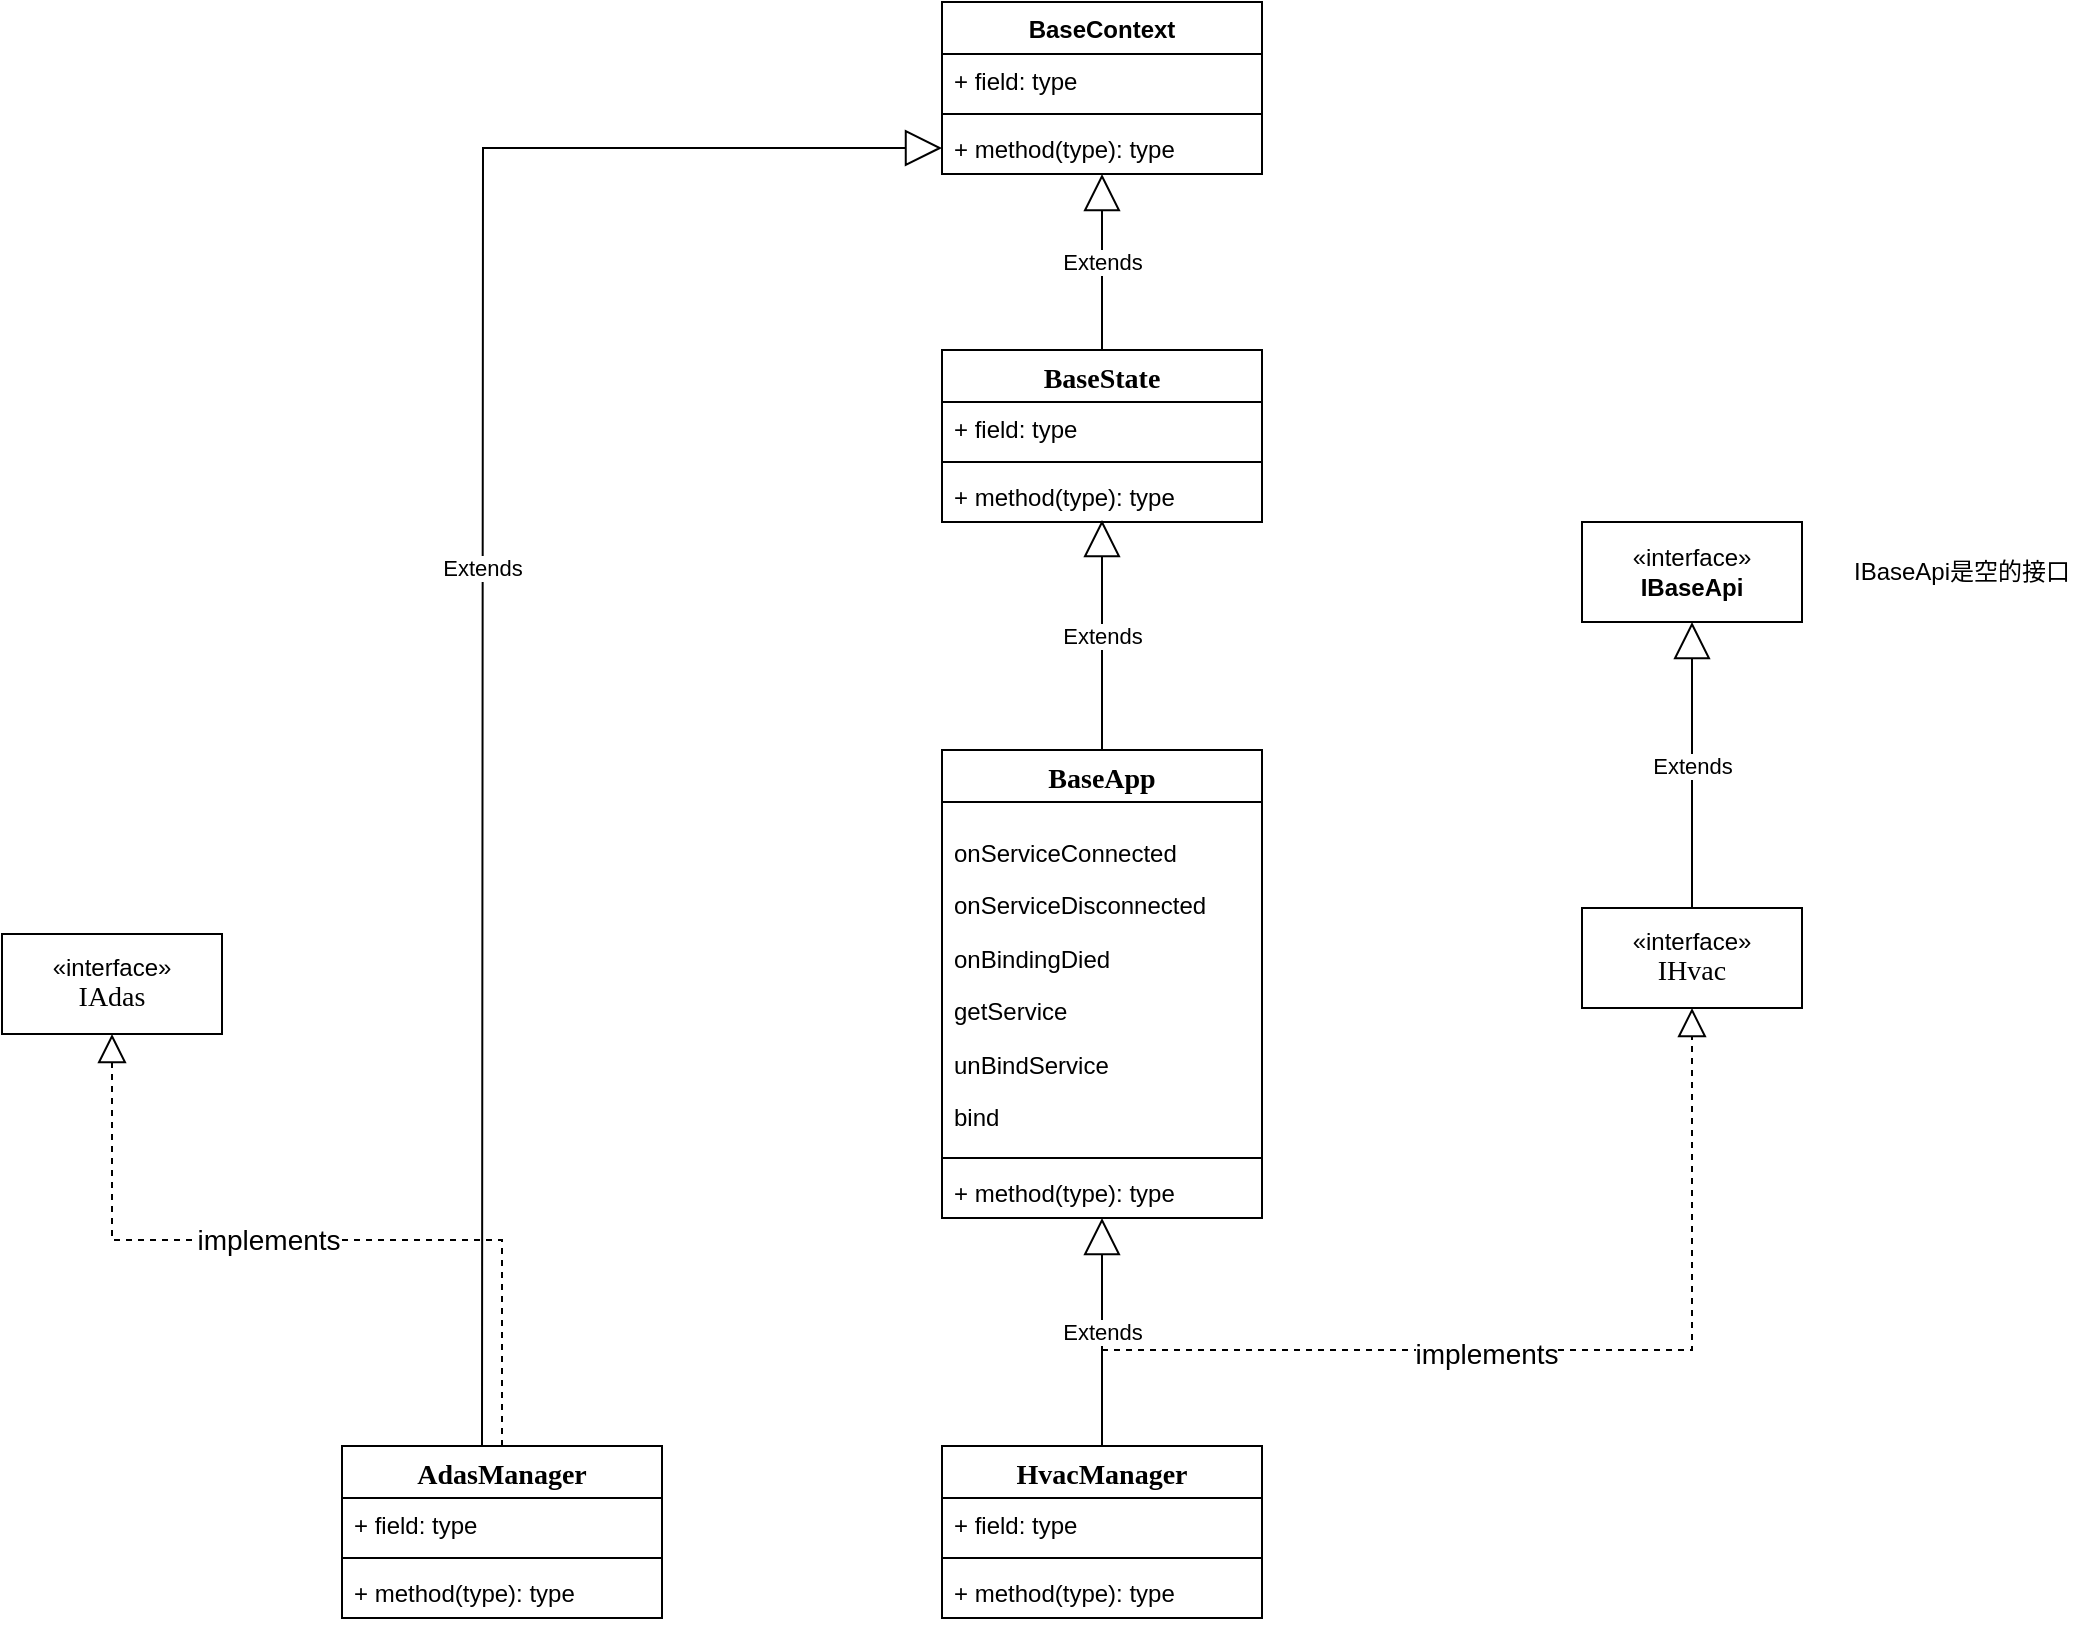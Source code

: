 <mxfile version="24.1.0" type="github">
  <diagram name="Page-1" id="-Qllb_CpZKkKI1zAppgv">
    <mxGraphModel dx="2924" dy="2206" grid="1" gridSize="10" guides="1" tooltips="1" connect="1" arrows="1" fold="1" page="1" pageScale="1" pageWidth="850" pageHeight="1100" math="0" shadow="0">
      <root>
        <mxCell id="0" />
        <mxCell id="1" parent="0" />
        <mxCell id="f-CkhcNsLTVHLY6D5ljz-1" value="&lt;span style=&quot;font-size:10.5pt;mso-bidi-font-size:&lt;br/&gt;11.0pt;font-family:&amp;quot;Calibri&amp;quot;,&amp;quot;sans-serif&amp;quot;;mso-ascii-theme-font:minor-latin;&lt;br/&gt;mso-fareast-font-family:宋体;mso-fareast-theme-font:minor-fareast;mso-hansi-theme-font:&lt;br/&gt;minor-latin;mso-bidi-font-family:&amp;quot;Times New Roman&amp;quot;;mso-bidi-theme-font:minor-bidi;&lt;br/&gt;mso-ansi-language:EN-US;mso-fareast-language:ZH-CN;mso-bidi-language:AR-SA&quot; lang=&quot;EN-US&quot;&gt;BaseApp&lt;/span&gt;" style="swimlane;fontStyle=1;align=center;verticalAlign=top;childLayout=stackLayout;horizontal=1;startSize=26;horizontalStack=0;resizeParent=1;resizeParentMax=0;resizeLast=0;collapsible=1;marginBottom=0;whiteSpace=wrap;html=1;" parent="1" vertex="1">
          <mxGeometry x="240" y="330" width="160" height="234" as="geometry" />
        </mxCell>
        <mxCell id="f-CkhcNsLTVHLY6D5ljz-2" value="&lt;p class=&quot;MsoNormal&quot;&gt;&lt;span style=&quot;background-color: initial;&quot;&gt;onServiceConnected&lt;/span&gt;&lt;br&gt;&lt;/p&gt;&lt;p class=&quot;MsoNormal&quot;&gt;&lt;span lang=&quot;EN-US&quot;&gt;onServiceDisconnected&lt;/span&gt;&lt;/p&gt;&lt;p class=&quot;MsoNormal&quot;&gt;&lt;span lang=&quot;EN-US&quot;&gt;onBindingDied&lt;/span&gt;&lt;/p&gt;&lt;p class=&quot;MsoNormal&quot;&gt;&lt;span lang=&quot;EN-US&quot;&gt;getService&lt;/span&gt;&lt;/p&gt;&lt;p class=&quot;MsoNormal&quot;&gt;&lt;span lang=&quot;EN-US&quot;&gt;unBindService&lt;/span&gt;&lt;/p&gt;&lt;p class=&quot;MsoNormal&quot;&gt;&lt;span lang=&quot;EN-US&quot;&gt;bind&lt;/span&gt;&lt;/p&gt;" style="text;strokeColor=none;fillColor=none;align=left;verticalAlign=top;spacingLeft=4;spacingRight=4;overflow=hidden;rotatable=0;points=[[0,0.5],[1,0.5]];portConstraint=eastwest;whiteSpace=wrap;html=1;" parent="f-CkhcNsLTVHLY6D5ljz-1" vertex="1">
          <mxGeometry y="26" width="160" height="174" as="geometry" />
        </mxCell>
        <mxCell id="f-CkhcNsLTVHLY6D5ljz-3" value="" style="line;strokeWidth=1;fillColor=none;align=left;verticalAlign=middle;spacingTop=-1;spacingLeft=3;spacingRight=3;rotatable=0;labelPosition=right;points=[];portConstraint=eastwest;strokeColor=inherit;" parent="f-CkhcNsLTVHLY6D5ljz-1" vertex="1">
          <mxGeometry y="200" width="160" height="8" as="geometry" />
        </mxCell>
        <mxCell id="f-CkhcNsLTVHLY6D5ljz-4" value="+ method(type): type" style="text;strokeColor=none;fillColor=none;align=left;verticalAlign=top;spacingLeft=4;spacingRight=4;overflow=hidden;rotatable=0;points=[[0,0.5],[1,0.5]];portConstraint=eastwest;whiteSpace=wrap;html=1;" parent="f-CkhcNsLTVHLY6D5ljz-1" vertex="1">
          <mxGeometry y="208" width="160" height="26" as="geometry" />
        </mxCell>
        <mxCell id="f-CkhcNsLTVHLY6D5ljz-5" value="&lt;span style=&quot;font-size:10.5pt;mso-bidi-font-size:&lt;br/&gt;11.0pt;font-family:&amp;quot;Calibri&amp;quot;,&amp;quot;sans-serif&amp;quot;;mso-ascii-theme-font:minor-latin;&lt;br/&gt;mso-fareast-font-family:宋体;mso-fareast-theme-font:minor-fareast;mso-hansi-theme-font:&lt;br/&gt;minor-latin;mso-bidi-font-family:&amp;quot;Times New Roman&amp;quot;;mso-bidi-theme-font:minor-bidi;&lt;br/&gt;mso-ansi-language:EN-US;mso-fareast-language:ZH-CN;mso-bidi-language:AR-SA&quot; lang=&quot;EN-US&quot;&gt;BaseState&lt;/span&gt;" style="swimlane;fontStyle=1;align=center;verticalAlign=top;childLayout=stackLayout;horizontal=1;startSize=26;horizontalStack=0;resizeParent=1;resizeParentMax=0;resizeLast=0;collapsible=1;marginBottom=0;whiteSpace=wrap;html=1;" parent="1" vertex="1">
          <mxGeometry x="240" y="130" width="160" height="86" as="geometry" />
        </mxCell>
        <mxCell id="f-CkhcNsLTVHLY6D5ljz-6" value="+ field: type" style="text;strokeColor=none;fillColor=none;align=left;verticalAlign=top;spacingLeft=4;spacingRight=4;overflow=hidden;rotatable=0;points=[[0,0.5],[1,0.5]];portConstraint=eastwest;whiteSpace=wrap;html=1;" parent="f-CkhcNsLTVHLY6D5ljz-5" vertex="1">
          <mxGeometry y="26" width="160" height="26" as="geometry" />
        </mxCell>
        <mxCell id="f-CkhcNsLTVHLY6D5ljz-7" value="" style="line;strokeWidth=1;fillColor=none;align=left;verticalAlign=middle;spacingTop=-1;spacingLeft=3;spacingRight=3;rotatable=0;labelPosition=right;points=[];portConstraint=eastwest;strokeColor=inherit;" parent="f-CkhcNsLTVHLY6D5ljz-5" vertex="1">
          <mxGeometry y="52" width="160" height="8" as="geometry" />
        </mxCell>
        <mxCell id="f-CkhcNsLTVHLY6D5ljz-8" value="+ method(type): type" style="text;strokeColor=none;fillColor=none;align=left;verticalAlign=top;spacingLeft=4;spacingRight=4;overflow=hidden;rotatable=0;points=[[0,0.5],[1,0.5]];portConstraint=eastwest;whiteSpace=wrap;html=1;" parent="f-CkhcNsLTVHLY6D5ljz-5" vertex="1">
          <mxGeometry y="60" width="160" height="26" as="geometry" />
        </mxCell>
        <mxCell id="f-CkhcNsLTVHLY6D5ljz-10" value="Extends" style="endArrow=block;endSize=16;endFill=0;html=1;rounded=0;exitX=0.5;exitY=0;exitDx=0;exitDy=0;entryX=0.5;entryY=0.962;entryDx=0;entryDy=0;entryPerimeter=0;" parent="1" source="f-CkhcNsLTVHLY6D5ljz-1" target="f-CkhcNsLTVHLY6D5ljz-8" edge="1">
          <mxGeometry width="160" relative="1" as="geometry">
            <mxPoint x="450" y="500" as="sourcePoint" />
            <mxPoint x="320" y="230" as="targetPoint" />
          </mxGeometry>
        </mxCell>
        <mxCell id="f-CkhcNsLTVHLY6D5ljz-11" value="BaseContext" style="swimlane;fontStyle=1;align=center;verticalAlign=top;childLayout=stackLayout;horizontal=1;startSize=26;horizontalStack=0;resizeParent=1;resizeParentMax=0;resizeLast=0;collapsible=1;marginBottom=0;whiteSpace=wrap;html=1;" parent="1" vertex="1">
          <mxGeometry x="240" y="-44" width="160" height="86" as="geometry" />
        </mxCell>
        <mxCell id="f-CkhcNsLTVHLY6D5ljz-12" value="+ field: type" style="text;strokeColor=none;fillColor=none;align=left;verticalAlign=top;spacingLeft=4;spacingRight=4;overflow=hidden;rotatable=0;points=[[0,0.5],[1,0.5]];portConstraint=eastwest;whiteSpace=wrap;html=1;" parent="f-CkhcNsLTVHLY6D5ljz-11" vertex="1">
          <mxGeometry y="26" width="160" height="26" as="geometry" />
        </mxCell>
        <mxCell id="f-CkhcNsLTVHLY6D5ljz-13" value="" style="line;strokeWidth=1;fillColor=none;align=left;verticalAlign=middle;spacingTop=-1;spacingLeft=3;spacingRight=3;rotatable=0;labelPosition=right;points=[];portConstraint=eastwest;strokeColor=inherit;" parent="f-CkhcNsLTVHLY6D5ljz-11" vertex="1">
          <mxGeometry y="52" width="160" height="8" as="geometry" />
        </mxCell>
        <mxCell id="f-CkhcNsLTVHLY6D5ljz-14" value="+ method(type): type" style="text;strokeColor=none;fillColor=none;align=left;verticalAlign=top;spacingLeft=4;spacingRight=4;overflow=hidden;rotatable=0;points=[[0,0.5],[1,0.5]];portConstraint=eastwest;whiteSpace=wrap;html=1;" parent="f-CkhcNsLTVHLY6D5ljz-11" vertex="1">
          <mxGeometry y="60" width="160" height="26" as="geometry" />
        </mxCell>
        <mxCell id="f-CkhcNsLTVHLY6D5ljz-15" value="Extends" style="endArrow=block;endSize=16;endFill=0;html=1;rounded=0;exitX=0.5;exitY=0;exitDx=0;exitDy=0;" parent="1" source="f-CkhcNsLTVHLY6D5ljz-5" target="f-CkhcNsLTVHLY6D5ljz-14" edge="1">
          <mxGeometry width="160" relative="1" as="geometry">
            <mxPoint x="580" y="185" as="sourcePoint" />
            <mxPoint x="580" y="70" as="targetPoint" />
          </mxGeometry>
        </mxCell>
        <mxCell id="f-CkhcNsLTVHLY6D5ljz-16" value="&lt;span style=&quot;font-size:10.5pt;mso-bidi-font-size:&lt;br/&gt;11.0pt;font-family:&amp;quot;Calibri&amp;quot;,&amp;quot;sans-serif&amp;quot;;mso-ascii-theme-font:minor-latin;&lt;br/&gt;mso-fareast-font-family:宋体;mso-fareast-theme-font:minor-fareast;mso-hansi-theme-font:&lt;br/&gt;minor-latin;mso-bidi-font-family:&amp;quot;Times New Roman&amp;quot;;mso-bidi-theme-font:minor-bidi;&lt;br/&gt;mso-ansi-language:EN-US;mso-fareast-language:ZH-CN;mso-bidi-language:AR-SA&quot; lang=&quot;EN-US&quot;&gt;HvacManager&lt;/span&gt;" style="swimlane;fontStyle=1;align=center;verticalAlign=top;childLayout=stackLayout;horizontal=1;startSize=26;horizontalStack=0;resizeParent=1;resizeParentMax=0;resizeLast=0;collapsible=1;marginBottom=0;whiteSpace=wrap;html=1;" parent="1" vertex="1">
          <mxGeometry x="240" y="678" width="160" height="86" as="geometry" />
        </mxCell>
        <mxCell id="f-CkhcNsLTVHLY6D5ljz-17" value="+ field: type" style="text;strokeColor=none;fillColor=none;align=left;verticalAlign=top;spacingLeft=4;spacingRight=4;overflow=hidden;rotatable=0;points=[[0,0.5],[1,0.5]];portConstraint=eastwest;whiteSpace=wrap;html=1;" parent="f-CkhcNsLTVHLY6D5ljz-16" vertex="1">
          <mxGeometry y="26" width="160" height="26" as="geometry" />
        </mxCell>
        <mxCell id="f-CkhcNsLTVHLY6D5ljz-18" value="" style="line;strokeWidth=1;fillColor=none;align=left;verticalAlign=middle;spacingTop=-1;spacingLeft=3;spacingRight=3;rotatable=0;labelPosition=right;points=[];portConstraint=eastwest;strokeColor=inherit;" parent="f-CkhcNsLTVHLY6D5ljz-16" vertex="1">
          <mxGeometry y="52" width="160" height="8" as="geometry" />
        </mxCell>
        <mxCell id="f-CkhcNsLTVHLY6D5ljz-19" value="+ method(type): type" style="text;strokeColor=none;fillColor=none;align=left;verticalAlign=top;spacingLeft=4;spacingRight=4;overflow=hidden;rotatable=0;points=[[0,0.5],[1,0.5]];portConstraint=eastwest;whiteSpace=wrap;html=1;" parent="f-CkhcNsLTVHLY6D5ljz-16" vertex="1">
          <mxGeometry y="60" width="160" height="26" as="geometry" />
        </mxCell>
        <mxCell id="f-CkhcNsLTVHLY6D5ljz-20" value="Extends" style="endArrow=block;endSize=16;endFill=0;html=1;rounded=0;exitX=0.5;exitY=0;exitDx=0;exitDy=0;" parent="1" source="f-CkhcNsLTVHLY6D5ljz-16" target="f-CkhcNsLTVHLY6D5ljz-4" edge="1">
          <mxGeometry width="160" relative="1" as="geometry">
            <mxPoint x="610" y="534" as="sourcePoint" />
            <mxPoint x="610" y="450" as="targetPoint" />
          </mxGeometry>
        </mxCell>
        <mxCell id="f-CkhcNsLTVHLY6D5ljz-22" value="«interface»&lt;br&gt;&lt;span style=&quot;font-size:10.5pt;mso-bidi-font-size:&lt;br/&gt;11.0pt;font-family:&amp;quot;Calibri&amp;quot;,&amp;quot;sans-serif&amp;quot;;mso-ascii-theme-font:minor-latin;&lt;br/&gt;mso-fareast-font-family:宋体;mso-fareast-theme-font:minor-fareast;mso-hansi-theme-font:&lt;br/&gt;minor-latin;mso-bidi-font-family:&amp;quot;Times New Roman&amp;quot;;mso-bidi-theme-font:minor-bidi;&lt;br/&gt;mso-ansi-language:EN-US;mso-fareast-language:ZH-CN;mso-bidi-language:AR-SA&quot; lang=&quot;EN-US&quot;&gt;IHvac&lt;/span&gt;" style="html=1;whiteSpace=wrap;" parent="1" vertex="1">
          <mxGeometry x="560" y="409" width="110" height="50" as="geometry" />
        </mxCell>
        <mxCell id="f-CkhcNsLTVHLY6D5ljz-23" value="" style="endArrow=block;dashed=1;endFill=0;endSize=12;html=1;rounded=0;exitX=0.5;exitY=0;exitDx=0;exitDy=0;entryX=0.5;entryY=1;entryDx=0;entryDy=0;edgeStyle=orthogonalEdgeStyle;" parent="1" source="f-CkhcNsLTVHLY6D5ljz-16" target="f-CkhcNsLTVHLY6D5ljz-22" edge="1">
          <mxGeometry width="160" relative="1" as="geometry">
            <mxPoint x="520" y="570" as="sourcePoint" />
            <mxPoint x="680" y="570" as="targetPoint" />
            <Array as="points">
              <mxPoint x="320" y="630" />
              <mxPoint x="615" y="630" />
            </Array>
          </mxGeometry>
        </mxCell>
        <mxCell id="f-CkhcNsLTVHLY6D5ljz-24" value="&lt;font style=&quot;font-size: 14px;&quot;&gt;implements&lt;/font&gt;" style="edgeLabel;html=1;align=center;verticalAlign=middle;resizable=0;points=[];" parent="f-CkhcNsLTVHLY6D5ljz-23" vertex="1" connectable="0">
          <mxGeometry x="-0.068" y="-2" relative="1" as="geometry">
            <mxPoint as="offset" />
          </mxGeometry>
        </mxCell>
        <mxCell id="GJTk5yh9ha5H3XFf1cRf-1" value="«interface»&lt;br&gt;&lt;b&gt;IBaseApi&lt;/b&gt;" style="html=1;whiteSpace=wrap;" vertex="1" parent="1">
          <mxGeometry x="560" y="216" width="110" height="50" as="geometry" />
        </mxCell>
        <mxCell id="GJTk5yh9ha5H3XFf1cRf-2" value="Extends" style="endArrow=block;endSize=16;endFill=0;html=1;rounded=0;exitX=0.5;exitY=0;exitDx=0;exitDy=0;" edge="1" parent="1" source="f-CkhcNsLTVHLY6D5ljz-22" target="GJTk5yh9ha5H3XFf1cRf-1">
          <mxGeometry width="160" relative="1" as="geometry">
            <mxPoint x="363" y="340" as="sourcePoint" />
            <mxPoint x="363" y="225" as="targetPoint" />
          </mxGeometry>
        </mxCell>
        <mxCell id="GJTk5yh9ha5H3XFf1cRf-3" value="IBaseApi是空的接口" style="text;html=1;align=center;verticalAlign=middle;whiteSpace=wrap;rounded=0;" vertex="1" parent="1">
          <mxGeometry x="690" y="226" width="120" height="30" as="geometry" />
        </mxCell>
        <mxCell id="GJTk5yh9ha5H3XFf1cRf-5" value="&lt;span style=&quot;font-size:10.5pt;mso-bidi-font-size:&lt;br/&gt;11.0pt;font-family:&amp;quot;Calibri&amp;quot;,&amp;quot;sans-serif&amp;quot;;mso-ascii-theme-font:minor-latin;&lt;br/&gt;mso-fareast-font-family:宋体;mso-fareast-theme-font:minor-fareast;mso-hansi-theme-font:&lt;br/&gt;minor-latin;mso-bidi-font-family:&amp;quot;Times New Roman&amp;quot;;mso-bidi-theme-font:minor-bidi;&lt;br/&gt;mso-ansi-language:EN-US;mso-fareast-language:ZH-CN;mso-bidi-language:AR-SA&quot; lang=&quot;EN-US&quot;&gt;AdasManager&lt;/span&gt;" style="swimlane;fontStyle=1;align=center;verticalAlign=top;childLayout=stackLayout;horizontal=1;startSize=26;horizontalStack=0;resizeParent=1;resizeParentMax=0;resizeLast=0;collapsible=1;marginBottom=0;whiteSpace=wrap;html=1;" vertex="1" parent="1">
          <mxGeometry x="-60" y="678" width="160" height="86" as="geometry" />
        </mxCell>
        <mxCell id="GJTk5yh9ha5H3XFf1cRf-6" value="+ field: type" style="text;strokeColor=none;fillColor=none;align=left;verticalAlign=top;spacingLeft=4;spacingRight=4;overflow=hidden;rotatable=0;points=[[0,0.5],[1,0.5]];portConstraint=eastwest;whiteSpace=wrap;html=1;" vertex="1" parent="GJTk5yh9ha5H3XFf1cRf-5">
          <mxGeometry y="26" width="160" height="26" as="geometry" />
        </mxCell>
        <mxCell id="GJTk5yh9ha5H3XFf1cRf-7" value="" style="line;strokeWidth=1;fillColor=none;align=left;verticalAlign=middle;spacingTop=-1;spacingLeft=3;spacingRight=3;rotatable=0;labelPosition=right;points=[];portConstraint=eastwest;strokeColor=inherit;" vertex="1" parent="GJTk5yh9ha5H3XFf1cRf-5">
          <mxGeometry y="52" width="160" height="8" as="geometry" />
        </mxCell>
        <mxCell id="GJTk5yh9ha5H3XFf1cRf-8" value="+ method(type): type" style="text;strokeColor=none;fillColor=none;align=left;verticalAlign=top;spacingLeft=4;spacingRight=4;overflow=hidden;rotatable=0;points=[[0,0.5],[1,0.5]];portConstraint=eastwest;whiteSpace=wrap;html=1;" vertex="1" parent="GJTk5yh9ha5H3XFf1cRf-5">
          <mxGeometry y="60" width="160" height="26" as="geometry" />
        </mxCell>
        <mxCell id="GJTk5yh9ha5H3XFf1cRf-10" value="«interface»&lt;br&gt;&lt;span style=&quot;font-size:10.5pt;mso-bidi-font-size:&lt;br/&gt;11.0pt;font-family:&amp;quot;Calibri&amp;quot;,&amp;quot;sans-serif&amp;quot;;mso-ascii-theme-font:minor-latin;&lt;br/&gt;mso-fareast-font-family:宋体;mso-fareast-theme-font:minor-fareast;mso-hansi-theme-font:&lt;br/&gt;minor-latin;mso-bidi-font-family:&amp;quot;Times New Roman&amp;quot;;mso-bidi-theme-font:minor-bidi;&lt;br/&gt;mso-ansi-language:EN-US;mso-fareast-language:ZH-CN;mso-bidi-language:AR-SA&quot; lang=&quot;EN-US&quot;&gt;IAdas&lt;/span&gt;" style="html=1;whiteSpace=wrap;" vertex="1" parent="1">
          <mxGeometry x="-230" y="422" width="110" height="50" as="geometry" />
        </mxCell>
        <mxCell id="GJTk5yh9ha5H3XFf1cRf-13" value="" style="endArrow=block;dashed=1;endFill=0;endSize=12;html=1;rounded=0;exitX=0.5;exitY=0;exitDx=0;exitDy=0;entryX=0.5;entryY=1;entryDx=0;entryDy=0;edgeStyle=orthogonalEdgeStyle;" edge="1" parent="1" source="GJTk5yh9ha5H3XFf1cRf-5" target="GJTk5yh9ha5H3XFf1cRf-10">
          <mxGeometry width="160" relative="1" as="geometry">
            <mxPoint x="-380" y="620" as="sourcePoint" />
            <mxPoint x="-220" y="620" as="targetPoint" />
          </mxGeometry>
        </mxCell>
        <mxCell id="GJTk5yh9ha5H3XFf1cRf-16" value="implements" style="edgeLabel;html=1;align=center;verticalAlign=middle;resizable=0;points=[];fontSize=14;" vertex="1" connectable="0" parent="GJTk5yh9ha5H3XFf1cRf-13">
          <mxGeometry x="0.097" relative="1" as="geometry">
            <mxPoint as="offset" />
          </mxGeometry>
        </mxCell>
        <mxCell id="GJTk5yh9ha5H3XFf1cRf-17" value="Extends" style="endArrow=block;endSize=16;endFill=0;html=1;rounded=0;exitX=0.5;exitY=0;exitDx=0;exitDy=0;entryX=0;entryY=0.5;entryDx=0;entryDy=0;edgeStyle=orthogonalEdgeStyle;" edge="1" parent="1" target="f-CkhcNsLTVHLY6D5ljz-14">
          <mxGeometry width="160" relative="1" as="geometry">
            <mxPoint x="10" y="678" as="sourcePoint" />
            <mxPoint x="230" y="29" as="targetPoint" />
          </mxGeometry>
        </mxCell>
      </root>
    </mxGraphModel>
  </diagram>
</mxfile>
